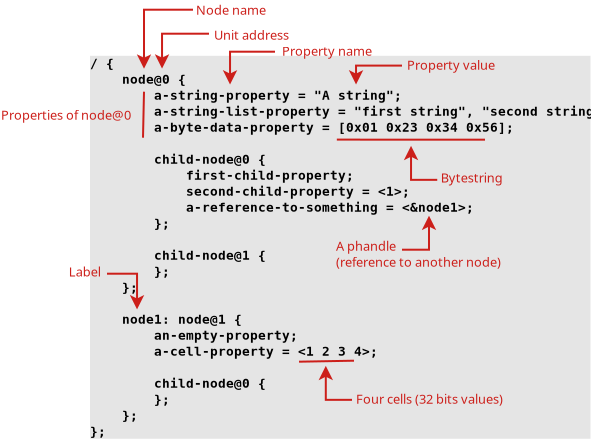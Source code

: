 <?xml version="1.0" encoding="UTF-8"?>
<dia:diagram xmlns:dia="http://www.lysator.liu.se/~alla/dia/">
  <dia:layer name="Arrière-plan" visible="true" active="true">
    <dia:object type="Standard - Text" version="1" id="O0">
      <dia:attribute name="obj_pos">
        <dia:point val="12.3,9.35"/>
      </dia:attribute>
      <dia:attribute name="obj_bb">
        <dia:rectangle val="12.3,8.755;37.325,27.902"/>
      </dia:attribute>
      <dia:attribute name="text">
        <dia:composite type="text">
          <dia:attribute name="string">
            <dia:string>#/ {
    node@0 {
        a-string-property = "A string";
        a-string-list-property = "first string", "second string";
        a-byte-data-property = [0x01 0x23 0x34 0x56];

        child-node@0 {
            first-child-property;
            second-child-property = &lt;1&gt;;
            a-reference-to-something = &lt;&amp;node1&gt;;
        };

        child-node@1 {
        };
    };

    node1: node@1 {
        an-empty-property;
        a-cell-property = &lt;1 2 3 4&gt;;

        child-node@0 {
        };
    };
};#</dia:string>
          </dia:attribute>
          <dia:attribute name="font">
            <dia:font family="monospace" style="80" name="Courier-Bold"/>
          </dia:attribute>
          <dia:attribute name="height">
            <dia:real val="0.8"/>
          </dia:attribute>
          <dia:attribute name="pos">
            <dia:point val="12.3,9.35"/>
          </dia:attribute>
          <dia:attribute name="color">
            <dia:color val="#000000"/>
          </dia:attribute>
          <dia:attribute name="alignment">
            <dia:enum val="0"/>
          </dia:attribute>
        </dia:composite>
      </dia:attribute>
      <dia:attribute name="valign">
        <dia:enum val="3"/>
      </dia:attribute>
      <dia:attribute name="fill_color">
        <dia:color val="#e5e5e5"/>
      </dia:attribute>
      <dia:attribute name="show_background">
        <dia:boolean val="true"/>
      </dia:attribute>
    </dia:object>
    <dia:object type="Standard - ZigZagLine" version="1" id="O1">
      <dia:attribute name="obj_pos">
        <dia:point val="17.45,6.45"/>
      </dia:attribute>
      <dia:attribute name="obj_bb">
        <dia:rectangle val="14.388,6.4;17.5,9.762"/>
      </dia:attribute>
      <dia:attribute name="orth_points">
        <dia:point val="17.45,6.45"/>
        <dia:point val="15,6.45"/>
        <dia:point val="15,9.4"/>
        <dia:point val="15,9.4"/>
      </dia:attribute>
      <dia:attribute name="orth_orient">
        <dia:enum val="0"/>
        <dia:enum val="1"/>
        <dia:enum val="0"/>
      </dia:attribute>
      <dia:attribute name="autorouting">
        <dia:boolean val="false"/>
      </dia:attribute>
      <dia:attribute name="line_color">
        <dia:color val="#cc1f1a"/>
      </dia:attribute>
      <dia:attribute name="end_arrow">
        <dia:enum val="22"/>
      </dia:attribute>
      <dia:attribute name="end_arrow_length">
        <dia:real val="0.5"/>
      </dia:attribute>
      <dia:attribute name="end_arrow_width">
        <dia:real val="0.5"/>
      </dia:attribute>
    </dia:object>
    <dia:object type="Standard - Text" version="1" id="O2">
      <dia:attribute name="obj_pos">
        <dia:point val="17.6,6.7"/>
      </dia:attribute>
      <dia:attribute name="obj_bb">
        <dia:rectangle val="17.6,6.105;21.293,6.853"/>
      </dia:attribute>
      <dia:attribute name="text">
        <dia:composite type="text">
          <dia:attribute name="string">
            <dia:string>#Node name#</dia:string>
          </dia:attribute>
          <dia:attribute name="font">
            <dia:font family="sans" style="0" name="Helvetica"/>
          </dia:attribute>
          <dia:attribute name="height">
            <dia:real val="0.8"/>
          </dia:attribute>
          <dia:attribute name="pos">
            <dia:point val="17.6,6.7"/>
          </dia:attribute>
          <dia:attribute name="color">
            <dia:color val="#cc1f1a"/>
          </dia:attribute>
          <dia:attribute name="alignment">
            <dia:enum val="0"/>
          </dia:attribute>
        </dia:composite>
      </dia:attribute>
      <dia:attribute name="valign">
        <dia:enum val="3"/>
      </dia:attribute>
    </dia:object>
    <dia:object type="Standard - ZigZagLine" version="1" id="O3">
      <dia:attribute name="obj_pos">
        <dia:point val="18.25,7.65"/>
      </dia:attribute>
      <dia:attribute name="obj_bb">
        <dia:rectangle val="15.29,7.6;18.3,9.757"/>
      </dia:attribute>
      <dia:attribute name="orth_points">
        <dia:point val="18.25,7.65"/>
        <dia:point val="15.902,7.65"/>
        <dia:point val="15.902,9.395"/>
        <dia:point val="15.902,9.395"/>
      </dia:attribute>
      <dia:attribute name="orth_orient">
        <dia:enum val="0"/>
        <dia:enum val="1"/>
        <dia:enum val="0"/>
      </dia:attribute>
      <dia:attribute name="autorouting">
        <dia:boolean val="false"/>
      </dia:attribute>
      <dia:attribute name="line_color">
        <dia:color val="#cc1f1a"/>
      </dia:attribute>
      <dia:attribute name="end_arrow">
        <dia:enum val="22"/>
      </dia:attribute>
      <dia:attribute name="end_arrow_length">
        <dia:real val="0.5"/>
      </dia:attribute>
      <dia:attribute name="end_arrow_width">
        <dia:real val="0.5"/>
      </dia:attribute>
    </dia:object>
    <dia:object type="Standard - Text" version="1" id="O4">
      <dia:attribute name="obj_pos">
        <dia:point val="18.5,7.95"/>
      </dia:attribute>
      <dia:attribute name="obj_bb">
        <dia:rectangle val="18.5,7.355;22.518,8.102"/>
      </dia:attribute>
      <dia:attribute name="text">
        <dia:composite type="text">
          <dia:attribute name="string">
            <dia:string>#Unit address#</dia:string>
          </dia:attribute>
          <dia:attribute name="font">
            <dia:font family="sans" style="0" name="Helvetica"/>
          </dia:attribute>
          <dia:attribute name="height">
            <dia:real val="0.8"/>
          </dia:attribute>
          <dia:attribute name="pos">
            <dia:point val="18.5,7.95"/>
          </dia:attribute>
          <dia:attribute name="color">
            <dia:color val="#cc1f1a"/>
          </dia:attribute>
          <dia:attribute name="alignment">
            <dia:enum val="0"/>
          </dia:attribute>
        </dia:composite>
      </dia:attribute>
      <dia:attribute name="valign">
        <dia:enum val="3"/>
      </dia:attribute>
    </dia:object>
    <dia:object type="Standard - Line" version="0" id="O5">
      <dia:attribute name="obj_pos">
        <dia:point val="15,10.55"/>
      </dia:attribute>
      <dia:attribute name="obj_bb">
        <dia:rectangle val="14.899,10.499;15.051,12.901"/>
      </dia:attribute>
      <dia:attribute name="conn_endpoints">
        <dia:point val="15,10.55"/>
        <dia:point val="14.95,12.85"/>
      </dia:attribute>
      <dia:attribute name="numcp">
        <dia:int val="1"/>
      </dia:attribute>
      <dia:attribute name="line_color">
        <dia:color val="#cc1f1a"/>
      </dia:attribute>
    </dia:object>
    <dia:object type="Standard - Text" version="1" id="O6">
      <dia:attribute name="obj_pos">
        <dia:point val="7.85,11.95"/>
      </dia:attribute>
      <dia:attribute name="obj_bb">
        <dia:rectangle val="7.85,11.355;14.755,12.102"/>
      </dia:attribute>
      <dia:attribute name="text">
        <dia:composite type="text">
          <dia:attribute name="string">
            <dia:string>#Properties of node@0#</dia:string>
          </dia:attribute>
          <dia:attribute name="font">
            <dia:font family="sans" style="0" name="Helvetica"/>
          </dia:attribute>
          <dia:attribute name="height">
            <dia:real val="0.8"/>
          </dia:attribute>
          <dia:attribute name="pos">
            <dia:point val="7.85,11.95"/>
          </dia:attribute>
          <dia:attribute name="color">
            <dia:color val="#cc1f1a"/>
          </dia:attribute>
          <dia:attribute name="alignment">
            <dia:enum val="0"/>
          </dia:attribute>
        </dia:composite>
      </dia:attribute>
      <dia:attribute name="valign">
        <dia:enum val="3"/>
      </dia:attribute>
    </dia:object>
    <dia:object type="Standard - Text" version="1" id="O7">
      <dia:attribute name="obj_pos">
        <dia:point val="24.7,9.25"/>
      </dia:attribute>
      <dia:attribute name="obj_bb">
        <dia:rectangle val="24.681,8.636;24.7,9.44"/>
      </dia:attribute>
      <dia:attribute name="text">
        <dia:composite type="text">
          <dia:attribute name="string">
            <dia:string>##</dia:string>
          </dia:attribute>
          <dia:attribute name="font">
            <dia:font family="sans" style="0" name="Helvetica"/>
          </dia:attribute>
          <dia:attribute name="height">
            <dia:real val="0.8"/>
          </dia:attribute>
          <dia:attribute name="pos">
            <dia:point val="24.7,9.25"/>
          </dia:attribute>
          <dia:attribute name="color">
            <dia:color val="#000000"/>
          </dia:attribute>
          <dia:attribute name="alignment">
            <dia:enum val="0"/>
          </dia:attribute>
        </dia:composite>
      </dia:attribute>
      <dia:attribute name="valign">
        <dia:enum val="3"/>
      </dia:attribute>
    </dia:object>
    <dia:object type="Standard - ZigZagLine" version="1" id="O8">
      <dia:attribute name="obj_pos">
        <dia:point val="21.55,8.55"/>
      </dia:attribute>
      <dia:attribute name="obj_bb">
        <dia:rectangle val="18.69,8.5;21.6,10.552"/>
      </dia:attribute>
      <dia:attribute name="orth_points">
        <dia:point val="21.55,8.55"/>
        <dia:point val="19.302,8.55"/>
        <dia:point val="19.302,10.19"/>
        <dia:point val="19.302,10.19"/>
      </dia:attribute>
      <dia:attribute name="orth_orient">
        <dia:enum val="0"/>
        <dia:enum val="1"/>
        <dia:enum val="0"/>
      </dia:attribute>
      <dia:attribute name="autorouting">
        <dia:boolean val="false"/>
      </dia:attribute>
      <dia:attribute name="line_color">
        <dia:color val="#cc1f1a"/>
      </dia:attribute>
      <dia:attribute name="end_arrow">
        <dia:enum val="22"/>
      </dia:attribute>
      <dia:attribute name="end_arrow_length">
        <dia:real val="0.5"/>
      </dia:attribute>
      <dia:attribute name="end_arrow_width">
        <dia:real val="0.5"/>
      </dia:attribute>
    </dia:object>
    <dia:object type="Standard - Text" version="1" id="O9">
      <dia:attribute name="obj_pos">
        <dia:point val="21.9,8.75"/>
      </dia:attribute>
      <dia:attribute name="obj_bb">
        <dia:rectangle val="21.9,8.155;26.627,8.902"/>
      </dia:attribute>
      <dia:attribute name="text">
        <dia:composite type="text">
          <dia:attribute name="string">
            <dia:string>#Property name#</dia:string>
          </dia:attribute>
          <dia:attribute name="font">
            <dia:font family="sans" style="0" name="Helvetica"/>
          </dia:attribute>
          <dia:attribute name="height">
            <dia:real val="0.8"/>
          </dia:attribute>
          <dia:attribute name="pos">
            <dia:point val="21.9,8.75"/>
          </dia:attribute>
          <dia:attribute name="color">
            <dia:color val="#cc1f1a"/>
          </dia:attribute>
          <dia:attribute name="alignment">
            <dia:enum val="0"/>
          </dia:attribute>
        </dia:composite>
      </dia:attribute>
      <dia:attribute name="valign">
        <dia:enum val="3"/>
      </dia:attribute>
    </dia:object>
    <dia:object type="Standard - Text" version="1" id="O10">
      <dia:attribute name="obj_pos">
        <dia:point val="28.15,9.45"/>
      </dia:attribute>
      <dia:attribute name="obj_bb">
        <dia:rectangle val="28.15,8.855;32.812,9.602"/>
      </dia:attribute>
      <dia:attribute name="text">
        <dia:composite type="text">
          <dia:attribute name="string">
            <dia:string>#Property value#</dia:string>
          </dia:attribute>
          <dia:attribute name="font">
            <dia:font family="sans" style="0" name="Helvetica"/>
          </dia:attribute>
          <dia:attribute name="height">
            <dia:real val="0.8"/>
          </dia:attribute>
          <dia:attribute name="pos">
            <dia:point val="28.15,9.45"/>
          </dia:attribute>
          <dia:attribute name="color">
            <dia:color val="#cc1f1a"/>
          </dia:attribute>
          <dia:attribute name="alignment">
            <dia:enum val="0"/>
          </dia:attribute>
        </dia:composite>
      </dia:attribute>
      <dia:attribute name="valign">
        <dia:enum val="3"/>
      </dia:attribute>
    </dia:object>
    <dia:object type="Standard - ZigZagLine" version="1" id="O11">
      <dia:attribute name="obj_pos">
        <dia:point val="27.9,9.245"/>
      </dia:attribute>
      <dia:attribute name="obj_bb">
        <dia:rectangle val="24.99,9.195;27.95,10.552"/>
      </dia:attribute>
      <dia:attribute name="orth_points">
        <dia:point val="27.9,9.245"/>
        <dia:point val="25.602,9.245"/>
        <dia:point val="25.602,10.19"/>
        <dia:point val="25.602,10.19"/>
      </dia:attribute>
      <dia:attribute name="orth_orient">
        <dia:enum val="0"/>
        <dia:enum val="1"/>
        <dia:enum val="0"/>
      </dia:attribute>
      <dia:attribute name="autorouting">
        <dia:boolean val="false"/>
      </dia:attribute>
      <dia:attribute name="line_color">
        <dia:color val="#cc1f1a"/>
      </dia:attribute>
      <dia:attribute name="end_arrow">
        <dia:enum val="22"/>
      </dia:attribute>
      <dia:attribute name="end_arrow_length">
        <dia:real val="0.5"/>
      </dia:attribute>
      <dia:attribute name="end_arrow_width">
        <dia:real val="0.5"/>
      </dia:attribute>
    </dia:object>
    <dia:object type="Standard - ZigZagLine" version="1" id="O12">
      <dia:attribute name="obj_pos">
        <dia:point val="27.95,18.5"/>
      </dia:attribute>
      <dia:attribute name="obj_bb">
        <dia:rectangle val="27.9,16.638;29.612,18.55"/>
      </dia:attribute>
      <dia:attribute name="orth_points">
        <dia:point val="27.95,18.5"/>
        <dia:point val="27.95,18.45"/>
        <dia:point val="29.25,18.45"/>
        <dia:point val="29.25,16.75"/>
      </dia:attribute>
      <dia:attribute name="orth_orient">
        <dia:enum val="1"/>
        <dia:enum val="0"/>
        <dia:enum val="1"/>
      </dia:attribute>
      <dia:attribute name="autorouting">
        <dia:boolean val="false"/>
      </dia:attribute>
      <dia:attribute name="line_color">
        <dia:color val="#cc1f1a"/>
      </dia:attribute>
      <dia:attribute name="end_arrow">
        <dia:enum val="22"/>
      </dia:attribute>
      <dia:attribute name="end_arrow_length">
        <dia:real val="0.5"/>
      </dia:attribute>
      <dia:attribute name="end_arrow_width">
        <dia:real val="0.5"/>
      </dia:attribute>
    </dia:object>
    <dia:object type="Standard - Text" version="1" id="O13">
      <dia:attribute name="obj_pos">
        <dia:point val="24.6,18.5"/>
      </dia:attribute>
      <dia:attribute name="obj_bb">
        <dia:rectangle val="24.6,17.905;33.512,19.453"/>
      </dia:attribute>
      <dia:attribute name="text">
        <dia:composite type="text">
          <dia:attribute name="string">
            <dia:string>#A phandle
(reference to another node)#</dia:string>
          </dia:attribute>
          <dia:attribute name="font">
            <dia:font family="sans" style="0" name="Helvetica"/>
          </dia:attribute>
          <dia:attribute name="height">
            <dia:real val="0.8"/>
          </dia:attribute>
          <dia:attribute name="pos">
            <dia:point val="24.6,18.5"/>
          </dia:attribute>
          <dia:attribute name="color">
            <dia:color val="#cc1f1a"/>
          </dia:attribute>
          <dia:attribute name="alignment">
            <dia:enum val="0"/>
          </dia:attribute>
        </dia:composite>
      </dia:attribute>
      <dia:attribute name="valign">
        <dia:enum val="3"/>
      </dia:attribute>
    </dia:object>
    <dia:object type="Standard - ZigZagLine" version="1" id="O14">
      <dia:attribute name="obj_pos">
        <dia:point val="25.35,25.95"/>
      </dia:attribute>
      <dia:attribute name="obj_bb">
        <dia:rectangle val="23.728,24.145;25.4,26.007"/>
      </dia:attribute>
      <dia:attribute name="orth_points">
        <dia:point val="25.35,25.95"/>
        <dia:point val="25.35,25.957"/>
        <dia:point val="24.09,25.957"/>
        <dia:point val="24.09,24.257"/>
      </dia:attribute>
      <dia:attribute name="orth_orient">
        <dia:enum val="1"/>
        <dia:enum val="0"/>
        <dia:enum val="1"/>
      </dia:attribute>
      <dia:attribute name="autorouting">
        <dia:boolean val="false"/>
      </dia:attribute>
      <dia:attribute name="line_color">
        <dia:color val="#cc1f1a"/>
      </dia:attribute>
      <dia:attribute name="end_arrow">
        <dia:enum val="22"/>
      </dia:attribute>
      <dia:attribute name="end_arrow_length">
        <dia:real val="0.5"/>
      </dia:attribute>
      <dia:attribute name="end_arrow_width">
        <dia:real val="0.5"/>
      </dia:attribute>
    </dia:object>
    <dia:object type="Standard - Text" version="1" id="O15">
      <dia:attribute name="obj_pos">
        <dia:point val="25.6,26.15"/>
      </dia:attribute>
      <dia:attribute name="obj_bb">
        <dia:rectangle val="25.6,25.555;33.815,26.302"/>
      </dia:attribute>
      <dia:attribute name="text">
        <dia:composite type="text">
          <dia:attribute name="string">
            <dia:string>#Four cells (32 bits values)#</dia:string>
          </dia:attribute>
          <dia:attribute name="font">
            <dia:font family="sans" style="0" name="Helvetica"/>
          </dia:attribute>
          <dia:attribute name="height">
            <dia:real val="0.8"/>
          </dia:attribute>
          <dia:attribute name="pos">
            <dia:point val="25.6,26.15"/>
          </dia:attribute>
          <dia:attribute name="color">
            <dia:color val="#cc1f1a"/>
          </dia:attribute>
          <dia:attribute name="alignment">
            <dia:enum val="0"/>
          </dia:attribute>
        </dia:composite>
      </dia:attribute>
      <dia:attribute name="valign">
        <dia:enum val="3"/>
      </dia:attribute>
    </dia:object>
    <dia:object type="Standard - Line" version="0" id="O16">
      <dia:attribute name="obj_pos">
        <dia:point val="22.75,24.05"/>
      </dia:attribute>
      <dia:attribute name="obj_bb">
        <dia:rectangle val="22.699,23.949;25.551,24.101"/>
      </dia:attribute>
      <dia:attribute name="conn_endpoints">
        <dia:point val="22.75,24.05"/>
        <dia:point val="25.5,24"/>
      </dia:attribute>
      <dia:attribute name="numcp">
        <dia:int val="1"/>
      </dia:attribute>
      <dia:attribute name="line_color">
        <dia:color val="#cc1f1a"/>
      </dia:attribute>
    </dia:object>
    <dia:object type="Standard - Line" version="0" id="O17">
      <dia:attribute name="obj_pos">
        <dia:point val="24.641,12.946"/>
      </dia:attribute>
      <dia:attribute name="obj_bb">
        <dia:rectangle val="24.591,12.896;32.1,13"/>
      </dia:attribute>
      <dia:attribute name="conn_endpoints">
        <dia:point val="24.641,12.946"/>
        <dia:point val="32.05,12.95"/>
      </dia:attribute>
      <dia:attribute name="numcp">
        <dia:int val="1"/>
      </dia:attribute>
      <dia:attribute name="line_color">
        <dia:color val="#cc1f1a"/>
      </dia:attribute>
    </dia:object>
    <dia:object type="Standard - ZigZagLine" version="1" id="O18">
      <dia:attribute name="obj_pos">
        <dia:point val="29.612,14.95"/>
      </dia:attribute>
      <dia:attribute name="obj_bb">
        <dia:rectangle val="27.99,13.145;29.662,15.007"/>
      </dia:attribute>
      <dia:attribute name="orth_points">
        <dia:point val="29.612,14.95"/>
        <dia:point val="29.612,14.957"/>
        <dia:point val="28.352,14.957"/>
        <dia:point val="28.352,13.257"/>
      </dia:attribute>
      <dia:attribute name="orth_orient">
        <dia:enum val="1"/>
        <dia:enum val="0"/>
        <dia:enum val="1"/>
      </dia:attribute>
      <dia:attribute name="autorouting">
        <dia:boolean val="false"/>
      </dia:attribute>
      <dia:attribute name="line_color">
        <dia:color val="#cc1f1a"/>
      </dia:attribute>
      <dia:attribute name="end_arrow">
        <dia:enum val="22"/>
      </dia:attribute>
      <dia:attribute name="end_arrow_length">
        <dia:real val="0.5"/>
      </dia:attribute>
      <dia:attribute name="end_arrow_width">
        <dia:real val="0.5"/>
      </dia:attribute>
    </dia:object>
    <dia:object type="Standard - Text" version="1" id="O19">
      <dia:attribute name="obj_pos">
        <dia:point val="29.84,15.09"/>
      </dia:attribute>
      <dia:attribute name="obj_bb">
        <dia:rectangle val="29.84,14.495;33.14,15.242"/>
      </dia:attribute>
      <dia:attribute name="text">
        <dia:composite type="text">
          <dia:attribute name="string">
            <dia:string>#Bytestring#</dia:string>
          </dia:attribute>
          <dia:attribute name="font">
            <dia:font family="sans" style="0" name="Helvetica"/>
          </dia:attribute>
          <dia:attribute name="height">
            <dia:real val="0.8"/>
          </dia:attribute>
          <dia:attribute name="pos">
            <dia:point val="29.84,15.09"/>
          </dia:attribute>
          <dia:attribute name="color">
            <dia:color val="#cc1f1a"/>
          </dia:attribute>
          <dia:attribute name="alignment">
            <dia:enum val="0"/>
          </dia:attribute>
        </dia:composite>
      </dia:attribute>
      <dia:attribute name="valign">
        <dia:enum val="3"/>
      </dia:attribute>
    </dia:object>
    <dia:object type="Standard - ZigZagLine" version="1" id="O20">
      <dia:attribute name="obj_pos">
        <dia:point val="13.15,19.65"/>
      </dia:attribute>
      <dia:attribute name="obj_bb">
        <dia:rectangle val="13.1,19.6;14.764,21.797"/>
      </dia:attribute>
      <dia:attribute name="orth_points">
        <dia:point val="13.15,19.65"/>
        <dia:point val="14.652,19.65"/>
        <dia:point val="14.652,21.435"/>
        <dia:point val="14.652,21.435"/>
      </dia:attribute>
      <dia:attribute name="orth_orient">
        <dia:enum val="0"/>
        <dia:enum val="1"/>
        <dia:enum val="0"/>
      </dia:attribute>
      <dia:attribute name="autorouting">
        <dia:boolean val="false"/>
      </dia:attribute>
      <dia:attribute name="line_color">
        <dia:color val="#cc1f1a"/>
      </dia:attribute>
      <dia:attribute name="end_arrow">
        <dia:enum val="22"/>
      </dia:attribute>
      <dia:attribute name="end_arrow_length">
        <dia:real val="0.5"/>
      </dia:attribute>
      <dia:attribute name="end_arrow_width">
        <dia:real val="0.5"/>
      </dia:attribute>
    </dia:object>
    <dia:object type="Standard - Text" version="1" id="O21">
      <dia:attribute name="obj_pos">
        <dia:point val="11.24,19.79"/>
      </dia:attribute>
      <dia:attribute name="obj_bb">
        <dia:rectangle val="11.24,19.195;12.97,19.942"/>
      </dia:attribute>
      <dia:attribute name="text">
        <dia:composite type="text">
          <dia:attribute name="string">
            <dia:string>#Label#</dia:string>
          </dia:attribute>
          <dia:attribute name="font">
            <dia:font family="sans" style="0" name="Helvetica"/>
          </dia:attribute>
          <dia:attribute name="height">
            <dia:real val="0.8"/>
          </dia:attribute>
          <dia:attribute name="pos">
            <dia:point val="11.24,19.79"/>
          </dia:attribute>
          <dia:attribute name="color">
            <dia:color val="#cc1f1a"/>
          </dia:attribute>
          <dia:attribute name="alignment">
            <dia:enum val="0"/>
          </dia:attribute>
        </dia:composite>
      </dia:attribute>
      <dia:attribute name="valign">
        <dia:enum val="3"/>
      </dia:attribute>
    </dia:object>
  </dia:layer>
</dia:diagram>
